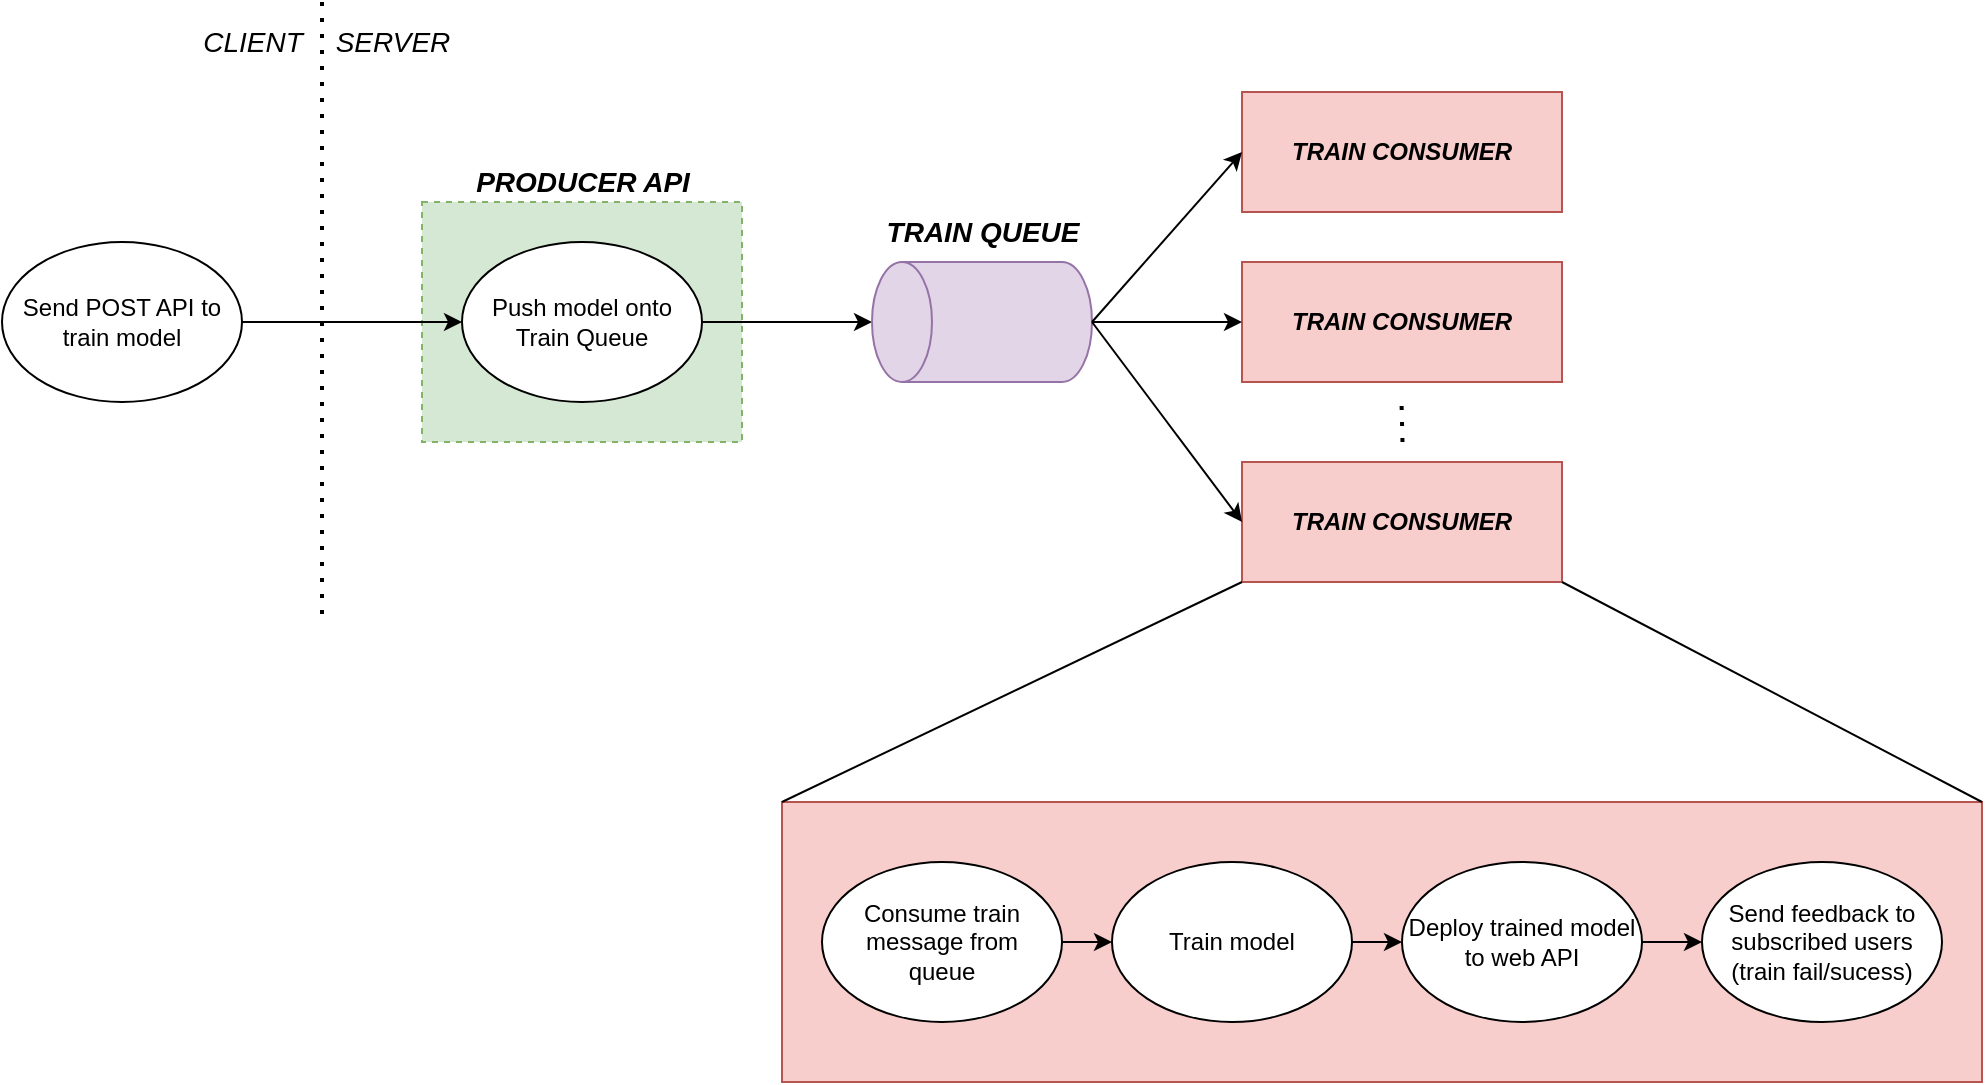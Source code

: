 <mxfile version="14.5.1" type="device"><diagram id="vwhl4oY224G0SUYtdW3P" name="Page-1"><mxGraphModel dx="1483" dy="924" grid="1" gridSize="10" guides="1" tooltips="1" connect="1" arrows="1" fold="1" page="1" pageScale="1" pageWidth="850" pageHeight="1100" math="0" shadow="0"><root><mxCell id="0"/><mxCell id="1" parent="0"/><mxCell id="cletrEmlTwZbcTyL3qUI-33" value="" style="rounded=0;whiteSpace=wrap;html=1;fillColor=#f8cecc;strokeColor=#b85450;" vertex="1" parent="1"><mxGeometry x="510" y="480" width="600" height="140" as="geometry"/></mxCell><mxCell id="cletrEmlTwZbcTyL3qUI-9" value="" style="rounded=0;whiteSpace=wrap;html=1;dashed=1;fillColor=#d5e8d4;strokeColor=#82b366;" vertex="1" parent="1"><mxGeometry x="330" y="180" width="160" height="120" as="geometry"/></mxCell><mxCell id="cletrEmlTwZbcTyL3qUI-5" style="edgeStyle=orthogonalEdgeStyle;rounded=0;orthogonalLoop=1;jettySize=auto;html=1;entryX=0;entryY=0.5;entryDx=0;entryDy=0;exitX=1;exitY=0.5;exitDx=0;exitDy=0;" edge="1" parent="1" source="cletrEmlTwZbcTyL3qUI-2" target="cletrEmlTwZbcTyL3qUI-4"><mxGeometry relative="1" as="geometry"><mxPoint x="240" y="260" as="sourcePoint"/><mxPoint x="350" y="260" as="targetPoint"/></mxGeometry></mxCell><mxCell id="cletrEmlTwZbcTyL3qUI-2" value="Send POST API to train model" style="ellipse;whiteSpace=wrap;html=1;" vertex="1" parent="1"><mxGeometry x="120" y="200" width="120" height="80" as="geometry"/></mxCell><mxCell id="cletrEmlTwZbcTyL3qUI-8" style="edgeStyle=orthogonalEdgeStyle;rounded=0;orthogonalLoop=1;jettySize=auto;html=1;entryX=0.5;entryY=0;entryDx=0;entryDy=0;entryPerimeter=0;" edge="1" parent="1" source="cletrEmlTwZbcTyL3qUI-4" target="cletrEmlTwZbcTyL3qUI-6"><mxGeometry relative="1" as="geometry"/></mxCell><mxCell id="cletrEmlTwZbcTyL3qUI-4" value="Push model onto Train Queue" style="ellipse;whiteSpace=wrap;html=1;" vertex="1" parent="1"><mxGeometry x="350" y="200" width="120" height="80" as="geometry"/></mxCell><mxCell id="cletrEmlTwZbcTyL3qUI-6" value="" style="shape=cylinder3;whiteSpace=wrap;html=1;boundedLbl=1;backgroundOutline=1;size=15;rotation=-90;fillColor=#e1d5e7;strokeColor=#9673a6;" vertex="1" parent="1"><mxGeometry x="580" y="185" width="60" height="110" as="geometry"/></mxCell><mxCell id="cletrEmlTwZbcTyL3qUI-7" value="&lt;b&gt;&lt;i&gt;&lt;font style=&quot;font-size: 14px&quot;&gt;TRAIN QUEUE&lt;/font&gt;&lt;/i&gt;&lt;/b&gt;" style="text;html=1;align=center;verticalAlign=middle;resizable=0;points=[];autosize=1;" vertex="1" parent="1"><mxGeometry x="555" y="185" width="110" height="20" as="geometry"/></mxCell><mxCell id="cletrEmlTwZbcTyL3qUI-10" value="&lt;b&gt;&lt;i&gt;&lt;font style=&quot;font-size: 14px&quot;&gt;PRODUCER API&lt;/font&gt;&lt;/i&gt;&lt;/b&gt;" style="text;html=1;align=center;verticalAlign=middle;resizable=0;points=[];autosize=1;" vertex="1" parent="1"><mxGeometry x="350" y="160" width="120" height="20" as="geometry"/></mxCell><mxCell id="cletrEmlTwZbcTyL3qUI-11" value="" style="endArrow=none;dashed=1;html=1;dashPattern=1 3;strokeWidth=2;" edge="1" parent="1"><mxGeometry width="50" height="50" relative="1" as="geometry"><mxPoint x="280" y="80" as="sourcePoint"/><mxPoint x="280" y="390" as="targetPoint"/></mxGeometry></mxCell><mxCell id="cletrEmlTwZbcTyL3qUI-12" value="&lt;i&gt;&lt;font style=&quot;font-size: 14px&quot;&gt;CLIENT&lt;/font&gt;&lt;/i&gt;" style="text;html=1;align=center;verticalAlign=middle;resizable=0;points=[];autosize=1;" vertex="1" parent="1"><mxGeometry x="210" y="90" width="70" height="20" as="geometry"/></mxCell><mxCell id="cletrEmlTwZbcTyL3qUI-13" value="&lt;i&gt;&lt;font style=&quot;font-size: 14px&quot;&gt;SERVER&lt;/font&gt;&lt;/i&gt;" style="text;html=1;align=center;verticalAlign=middle;resizable=0;points=[];autosize=1;" vertex="1" parent="1"><mxGeometry x="280" y="90" width="70" height="20" as="geometry"/></mxCell><mxCell id="cletrEmlTwZbcTyL3qUI-30" style="edgeStyle=orthogonalEdgeStyle;rounded=0;orthogonalLoop=1;jettySize=auto;html=1;entryX=0;entryY=0.5;entryDx=0;entryDy=0;" edge="1" parent="1" source="cletrEmlTwZbcTyL3qUI-14" target="cletrEmlTwZbcTyL3qUI-27"><mxGeometry relative="1" as="geometry"/></mxCell><mxCell id="cletrEmlTwZbcTyL3qUI-14" value="Consume train message from &lt;br&gt;queue" style="ellipse;whiteSpace=wrap;html=1;" vertex="1" parent="1"><mxGeometry x="530" y="510" width="120" height="80" as="geometry"/></mxCell><mxCell id="cletrEmlTwZbcTyL3qUI-17" value="&lt;b&gt;&lt;i&gt;TRAIN CONSUMER&lt;/i&gt;&lt;/b&gt;" style="rounded=0;whiteSpace=wrap;html=1;fillColor=#f8cecc;strokeColor=#b85450;" vertex="1" parent="1"><mxGeometry x="740" y="210" width="160" height="60" as="geometry"/></mxCell><mxCell id="cletrEmlTwZbcTyL3qUI-19" value="" style="endArrow=none;dashed=1;html=1;dashPattern=1 3;strokeWidth=2;" edge="1" parent="1"><mxGeometry width="50" height="50" relative="1" as="geometry"><mxPoint x="820.25" y="300" as="sourcePoint"/><mxPoint x="819.75" y="280" as="targetPoint"/></mxGeometry></mxCell><mxCell id="cletrEmlTwZbcTyL3qUI-21" value="&lt;b&gt;&lt;i&gt;TRAIN CONSUMER&lt;/i&gt;&lt;/b&gt;" style="rounded=0;whiteSpace=wrap;html=1;fillColor=#f8cecc;strokeColor=#b85450;" vertex="1" parent="1"><mxGeometry x="740" y="125" width="160" height="60" as="geometry"/></mxCell><mxCell id="cletrEmlTwZbcTyL3qUI-22" value="&lt;b&gt;&lt;i&gt;TRAIN CONSUMER&lt;/i&gt;&lt;/b&gt;" style="rounded=0;whiteSpace=wrap;html=1;fillColor=#f8cecc;strokeColor=#b85450;" vertex="1" parent="1"><mxGeometry x="740" y="310" width="160" height="60" as="geometry"/></mxCell><mxCell id="cletrEmlTwZbcTyL3qUI-23" value="" style="endArrow=classic;html=1;entryX=0;entryY=0.5;entryDx=0;entryDy=0;exitX=0.5;exitY=1;exitDx=0;exitDy=0;exitPerimeter=0;" edge="1" parent="1" source="cletrEmlTwZbcTyL3qUI-6" target="cletrEmlTwZbcTyL3qUI-21"><mxGeometry width="50" height="50" relative="1" as="geometry"><mxPoint x="660" y="270" as="sourcePoint"/><mxPoint x="710" y="220" as="targetPoint"/></mxGeometry></mxCell><mxCell id="cletrEmlTwZbcTyL3qUI-24" value="" style="endArrow=classic;html=1;entryX=0;entryY=0.5;entryDx=0;entryDy=0;exitX=0.5;exitY=1;exitDx=0;exitDy=0;exitPerimeter=0;" edge="1" parent="1" source="cletrEmlTwZbcTyL3qUI-6" target="cletrEmlTwZbcTyL3qUI-17"><mxGeometry width="50" height="50" relative="1" as="geometry"><mxPoint x="680" y="250" as="sourcePoint"/><mxPoint x="750" y="165" as="targetPoint"/></mxGeometry></mxCell><mxCell id="cletrEmlTwZbcTyL3qUI-25" value="" style="endArrow=classic;html=1;entryX=0;entryY=0.5;entryDx=0;entryDy=0;exitX=0.5;exitY=1;exitDx=0;exitDy=0;exitPerimeter=0;" edge="1" parent="1" source="cletrEmlTwZbcTyL3qUI-6" target="cletrEmlTwZbcTyL3qUI-22"><mxGeometry width="50" height="50" relative="1" as="geometry"><mxPoint x="680" y="250" as="sourcePoint"/><mxPoint x="750" y="250" as="targetPoint"/></mxGeometry></mxCell><mxCell id="cletrEmlTwZbcTyL3qUI-31" style="edgeStyle=orthogonalEdgeStyle;rounded=0;orthogonalLoop=1;jettySize=auto;html=1;entryX=0;entryY=0.5;entryDx=0;entryDy=0;" edge="1" parent="1" source="cletrEmlTwZbcTyL3qUI-27" target="cletrEmlTwZbcTyL3qUI-29"><mxGeometry relative="1" as="geometry"/></mxCell><mxCell id="cletrEmlTwZbcTyL3qUI-27" value="Train model" style="ellipse;whiteSpace=wrap;html=1;" vertex="1" parent="1"><mxGeometry x="675" y="510" width="120" height="80" as="geometry"/></mxCell><mxCell id="cletrEmlTwZbcTyL3qUI-28" value="Send feedback to subscribed users (train fail/sucess)" style="ellipse;whiteSpace=wrap;html=1;" vertex="1" parent="1"><mxGeometry x="970" y="510" width="120" height="80" as="geometry"/></mxCell><mxCell id="cletrEmlTwZbcTyL3qUI-32" style="edgeStyle=orthogonalEdgeStyle;rounded=0;orthogonalLoop=1;jettySize=auto;html=1;entryX=0;entryY=0.5;entryDx=0;entryDy=0;" edge="1" parent="1" source="cletrEmlTwZbcTyL3qUI-29" target="cletrEmlTwZbcTyL3qUI-28"><mxGeometry relative="1" as="geometry"/></mxCell><mxCell id="cletrEmlTwZbcTyL3qUI-29" value="Deploy trained model to web API" style="ellipse;whiteSpace=wrap;html=1;" vertex="1" parent="1"><mxGeometry x="820" y="510" width="120" height="80" as="geometry"/></mxCell><mxCell id="cletrEmlTwZbcTyL3qUI-34" value="" style="endArrow=none;html=1;entryX=0;entryY=1;entryDx=0;entryDy=0;exitX=0;exitY=0;exitDx=0;exitDy=0;" edge="1" parent="1" source="cletrEmlTwZbcTyL3qUI-33" target="cletrEmlTwZbcTyL3qUI-22"><mxGeometry width="50" height="50" relative="1" as="geometry"><mxPoint x="690" y="460" as="sourcePoint"/><mxPoint x="740" y="410" as="targetPoint"/></mxGeometry></mxCell><mxCell id="cletrEmlTwZbcTyL3qUI-35" value="" style="endArrow=none;html=1;entryX=1;entryY=1;entryDx=0;entryDy=0;exitX=1;exitY=0;exitDx=0;exitDy=0;" edge="1" parent="1" source="cletrEmlTwZbcTyL3qUI-33" target="cletrEmlTwZbcTyL3qUI-22"><mxGeometry width="50" height="50" relative="1" as="geometry"><mxPoint x="480.0" y="510" as="sourcePoint"/><mxPoint x="830" y="380" as="targetPoint"/></mxGeometry></mxCell></root></mxGraphModel></diagram></mxfile>